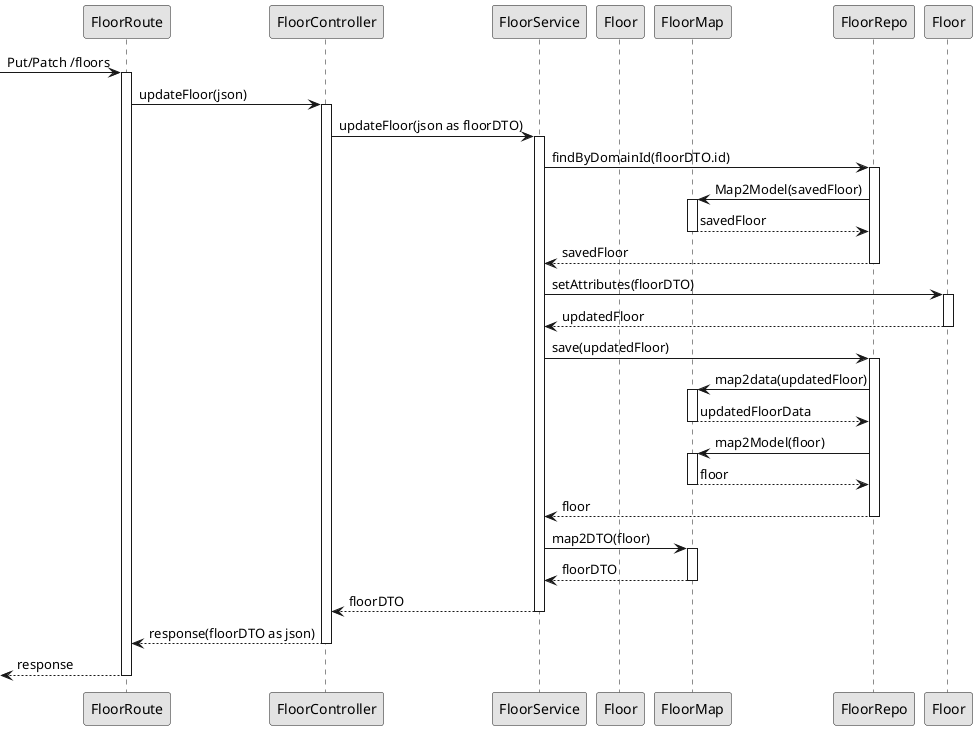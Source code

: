 @startuml
'http://plantuml.com/skinparam.html
skinparam monochrome true
skinparam packageStyle rect
skinparam shadowing false


participant FloorRoute  as route
participant FloorController as controller
participant FloorService as service
participant Floor as domain
participant FloorMap as mapper
participant FloorRepo as repo
participant Floor as floor

-> route: Put/Patch /floors
activate route
  route -> controller: updateFloor(json)
  activate controller
    controller -> service: updateFloor(json as floorDTO)
    activate service
    service -> repo: findByDomainId(floorDTO.id)
    activate repo
    repo -> mapper: Map2Model(savedFloor)
    activate mapper
    mapper --> repo: savedFloor
    deactivate
    repo --> service: savedFloor
    deactivate
    service -> floor: setAttributes(floorDTO)
    activate floor
    floor --> service: updatedFloor
    deactivate
    service -> repo: save(updatedFloor)
    activate repo

    repo -> mapper: map2data(updatedFloor)
    activate mapper
    mapper --> repo: updatedFloorData
    deactivate

    repo -> mapper: map2Model(floor)
    activate mapper
    mapper --> repo: floor
    deactivate
    repo --> service: floor
    deactivate
    service -> mapper: map2DTO(floor)
    activate mapper
    mapper --> service: floorDTO

    deactivate
    service --> controller: floorDTO

    deactivate

    controller --> route: response(floorDTO as json)
    deactivate
    <-- route: response
    deactivate
    
@enduml